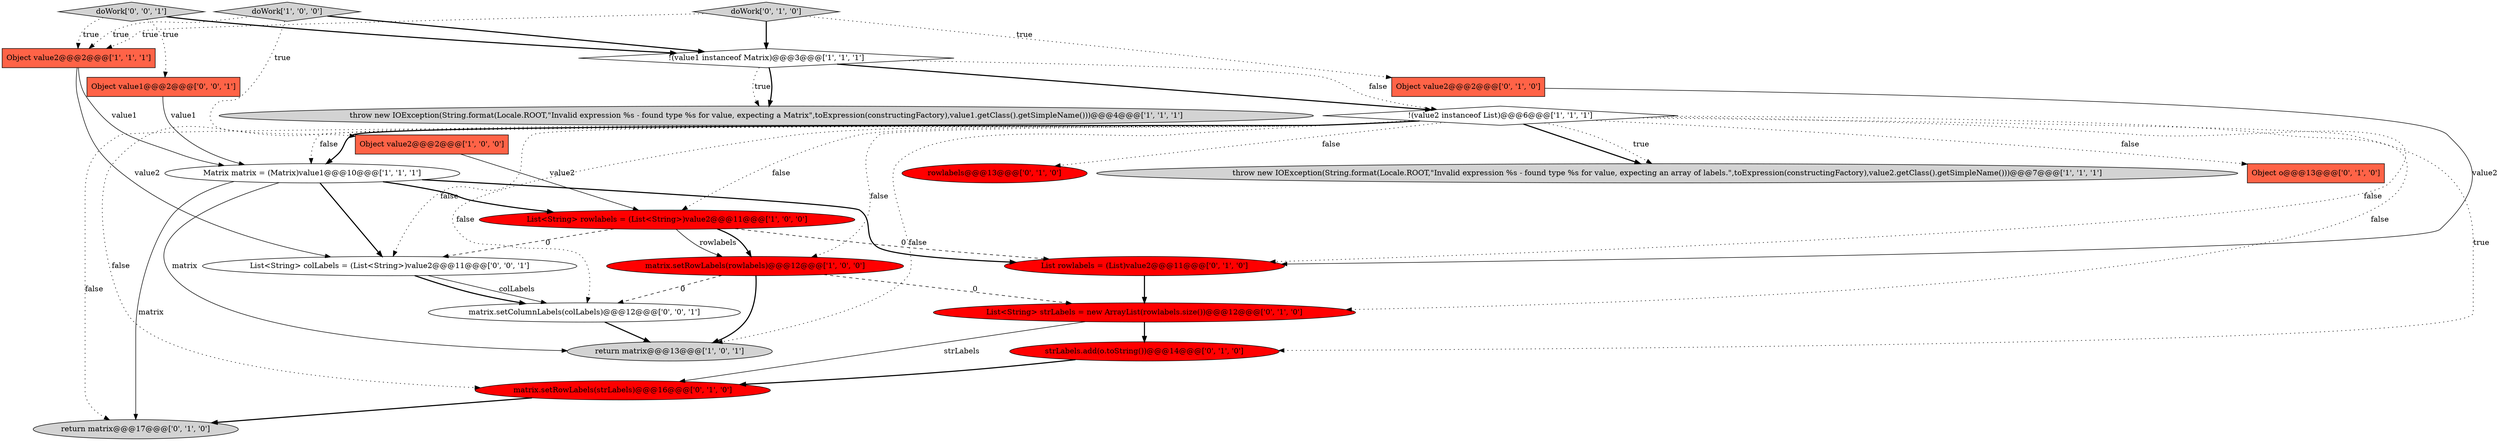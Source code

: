 digraph {
14 [style = filled, label = "List<String> strLabels = new ArrayList(rowlabels.size())@@@12@@@['0', '1', '0']", fillcolor = red, shape = ellipse image = "AAA1AAABBB2BBB"];
0 [style = filled, label = "return matrix@@@13@@@['1', '0', '1']", fillcolor = lightgray, shape = ellipse image = "AAA0AAABBB1BBB"];
13 [style = filled, label = "strLabels.add(o.toString())@@@14@@@['0', '1', '0']", fillcolor = red, shape = ellipse image = "AAA1AAABBB2BBB"];
17 [style = filled, label = "Object value2@@@2@@@['0', '1', '0']", fillcolor = tomato, shape = box image = "AAA0AAABBB2BBB"];
15 [style = filled, label = "List rowlabels = (List)value2@@@11@@@['0', '1', '0']", fillcolor = red, shape = ellipse image = "AAA1AAABBB2BBB"];
10 [style = filled, label = "List<String> rowlabels = (List<String>)value2@@@11@@@['1', '0', '0']", fillcolor = red, shape = ellipse image = "AAA1AAABBB1BBB"];
20 [style = filled, label = "matrix.setColumnLabels(colLabels)@@@12@@@['0', '0', '1']", fillcolor = white, shape = ellipse image = "AAA0AAABBB3BBB"];
12 [style = filled, label = "rowlabels@@@13@@@['0', '1', '0']", fillcolor = red, shape = ellipse image = "AAA1AAABBB2BBB"];
18 [style = filled, label = "return matrix@@@17@@@['0', '1', '0']", fillcolor = lightgray, shape = ellipse image = "AAA0AAABBB2BBB"];
9 [style = filled, label = "doWork['1', '0', '0']", fillcolor = lightgray, shape = diamond image = "AAA0AAABBB1BBB"];
6 [style = filled, label = "throw new IOException(String.format(Locale.ROOT,\"Invalid expression %s - found type %s for value, expecting a Matrix\",toExpression(constructingFactory),value1.getClass().getSimpleName()))@@@4@@@['1', '1', '1']", fillcolor = lightgray, shape = ellipse image = "AAA0AAABBB1BBB"];
4 [style = filled, label = "!(value1 instanceof Matrix)@@@3@@@['1', '1', '1']", fillcolor = white, shape = diamond image = "AAA0AAABBB1BBB"];
19 [style = filled, label = "doWork['0', '1', '0']", fillcolor = lightgray, shape = diamond image = "AAA0AAABBB2BBB"];
5 [style = filled, label = "throw new IOException(String.format(Locale.ROOT,\"Invalid expression %s - found type %s for value, expecting an array of labels.\",toExpression(constructingFactory),value2.getClass().getSimpleName()))@@@7@@@['1', '1', '1']", fillcolor = lightgray, shape = ellipse image = "AAA0AAABBB1BBB"];
2 [style = filled, label = "Matrix matrix = (Matrix)value1@@@10@@@['1', '1', '1']", fillcolor = white, shape = ellipse image = "AAA0AAABBB1BBB"];
23 [style = filled, label = "doWork['0', '0', '1']", fillcolor = lightgray, shape = diamond image = "AAA0AAABBB3BBB"];
16 [style = filled, label = "matrix.setRowLabels(strLabels)@@@16@@@['0', '1', '0']", fillcolor = red, shape = ellipse image = "AAA1AAABBB2BBB"];
1 [style = filled, label = "matrix.setRowLabels(rowlabels)@@@12@@@['1', '0', '0']", fillcolor = red, shape = ellipse image = "AAA1AAABBB1BBB"];
21 [style = filled, label = "Object value1@@@2@@@['0', '0', '1']", fillcolor = tomato, shape = box image = "AAA0AAABBB3BBB"];
3 [style = filled, label = "Object value2@@@2@@@['1', '0', '0']", fillcolor = tomato, shape = box image = "AAA0AAABBB1BBB"];
7 [style = filled, label = "Object value2@@@2@@@['1', '1', '1']", fillcolor = tomato, shape = box image = "AAA0AAABBB1BBB"];
8 [style = filled, label = "!(value2 instanceof List)@@@6@@@['1', '1', '1']", fillcolor = white, shape = diamond image = "AAA0AAABBB1BBB"];
22 [style = filled, label = "List<String> colLabels = (List<String>)value2@@@11@@@['0', '0', '1']", fillcolor = white, shape = ellipse image = "AAA0AAABBB3BBB"];
11 [style = filled, label = "Object o@@@13@@@['0', '1', '0']", fillcolor = tomato, shape = box image = "AAA0AAABBB2BBB"];
4->6 [style = dotted, label="true"];
10->15 [style = dashed, label="0"];
3->10 [style = solid, label="value2"];
16->18 [style = bold, label=""];
8->11 [style = dotted, label="false"];
8->12 [style = dotted, label="false"];
15->14 [style = bold, label=""];
8->20 [style = dotted, label="false"];
1->14 [style = dashed, label="0"];
4->6 [style = bold, label=""];
19->17 [style = dotted, label="true"];
8->14 [style = dotted, label="false"];
14->16 [style = solid, label="strLabels"];
8->15 [style = dotted, label="false"];
9->4 [style = bold, label=""];
10->1 [style = solid, label="rowlabels"];
20->0 [style = bold, label=""];
23->21 [style = dotted, label="true"];
23->4 [style = bold, label=""];
17->15 [style = solid, label="value2"];
7->22 [style = solid, label="value2"];
2->0 [style = solid, label="matrix"];
22->20 [style = solid, label="colLabels"];
1->0 [style = bold, label=""];
19->7 [style = dotted, label="true"];
8->10 [style = dotted, label="false"];
23->7 [style = dotted, label="true"];
10->22 [style = dashed, label="0"];
2->10 [style = bold, label=""];
2->18 [style = solid, label="matrix"];
21->2 [style = solid, label="value1"];
4->8 [style = dotted, label="false"];
8->2 [style = dotted, label="false"];
13->16 [style = bold, label=""];
1->20 [style = dashed, label="0"];
7->2 [style = solid, label="value1"];
8->5 [style = bold, label=""];
8->2 [style = bold, label=""];
8->18 [style = dotted, label="false"];
8->5 [style = dotted, label="true"];
22->20 [style = bold, label=""];
2->15 [style = bold, label=""];
8->22 [style = dotted, label="false"];
4->8 [style = bold, label=""];
8->13 [style = dotted, label="true"];
19->4 [style = bold, label=""];
14->13 [style = bold, label=""];
9->7 [style = dotted, label="true"];
2->22 [style = bold, label=""];
10->1 [style = bold, label=""];
8->1 [style = dotted, label="false"];
8->0 [style = dotted, label="false"];
9->3 [style = dotted, label="true"];
8->16 [style = dotted, label="false"];
}
